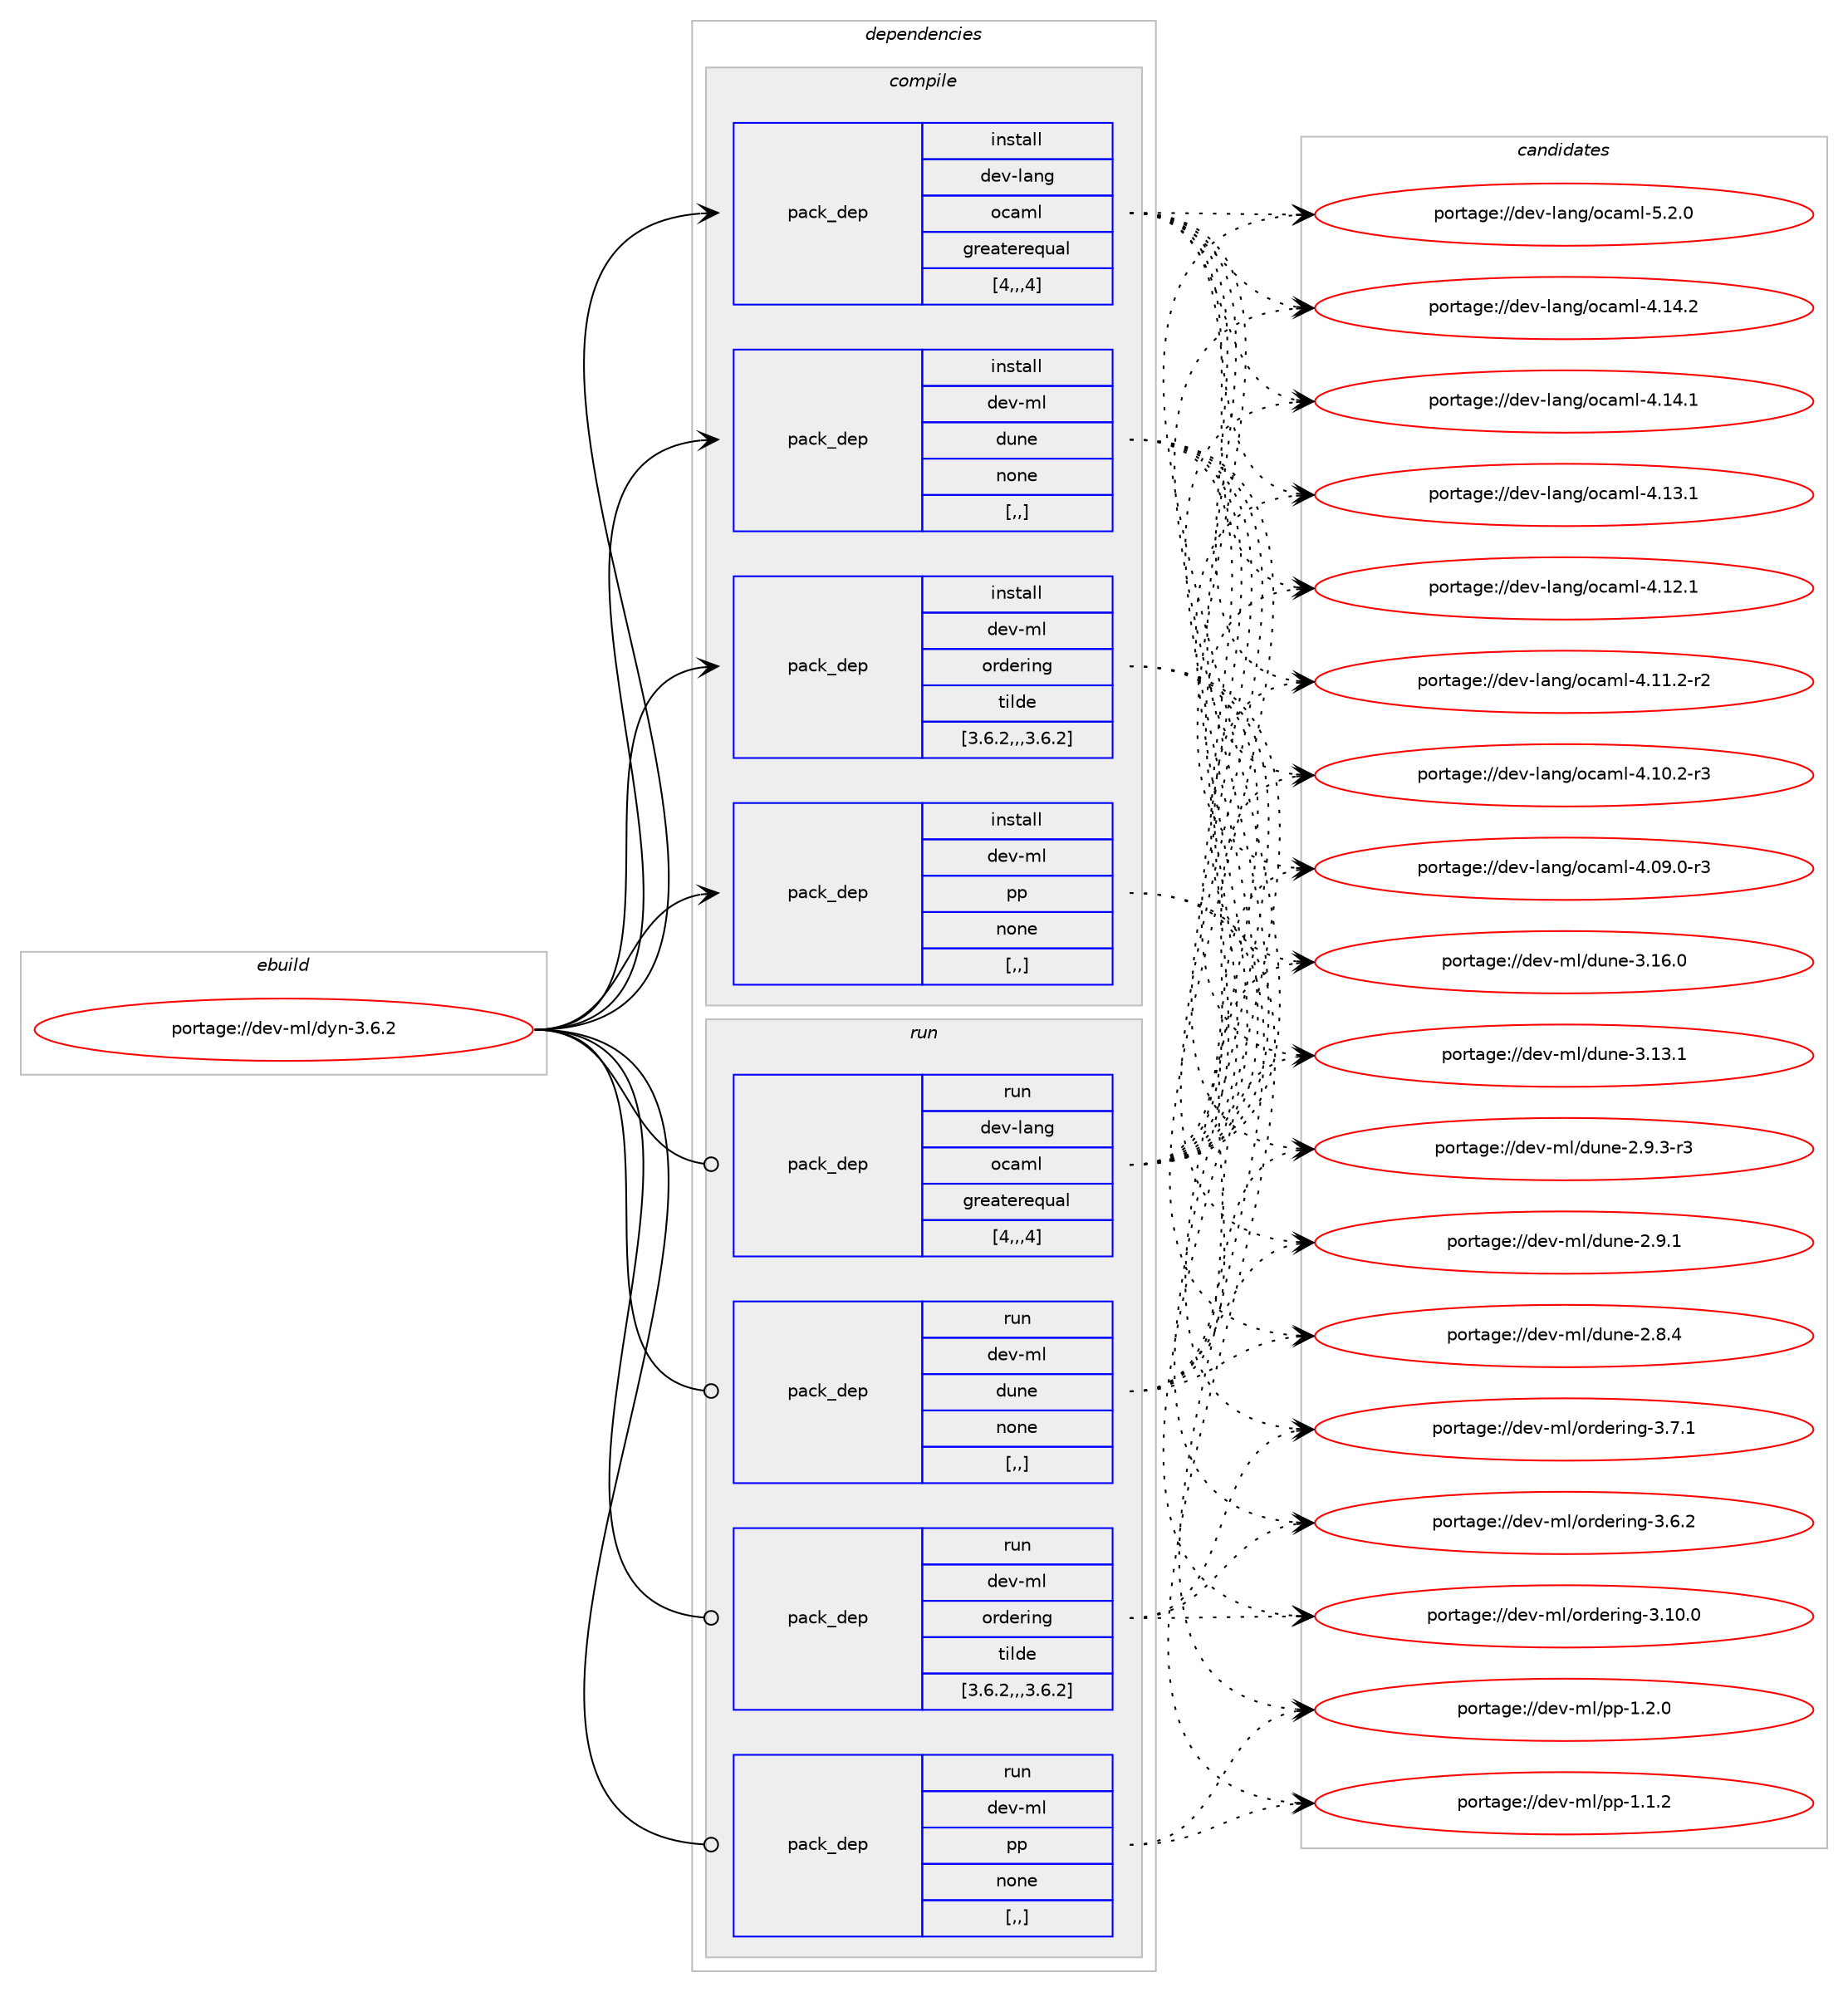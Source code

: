 digraph prolog {

# *************
# Graph options
# *************

newrank=true;
concentrate=true;
compound=true;
graph [rankdir=LR,fontname=Helvetica,fontsize=10,ranksep=1.5];#, ranksep=2.5, nodesep=0.2];
edge  [arrowhead=vee];
node  [fontname=Helvetica,fontsize=10];

# **********
# The ebuild
# **********

subgraph cluster_leftcol {
color=gray;
label=<<i>ebuild</i>>;
id [label="portage://dev-ml/dyn-3.6.2", color=red, width=4, href="../dev-ml/dyn-3.6.2.svg"];
}

# ****************
# The dependencies
# ****************

subgraph cluster_midcol {
color=gray;
label=<<i>dependencies</i>>;
subgraph cluster_compile {
fillcolor="#eeeeee";
style=filled;
label=<<i>compile</i>>;
subgraph pack449021 {
dependency613295 [label=<<TABLE BORDER="0" CELLBORDER="1" CELLSPACING="0" CELLPADDING="4" WIDTH="220"><TR><TD ROWSPAN="6" CELLPADDING="30">pack_dep</TD></TR><TR><TD WIDTH="110">install</TD></TR><TR><TD>dev-lang</TD></TR><TR><TD>ocaml</TD></TR><TR><TD>greaterequal</TD></TR><TR><TD>[4,,,4]</TD></TR></TABLE>>, shape=none, color=blue];
}
id:e -> dependency613295:w [weight=20,style="solid",arrowhead="vee"];
subgraph pack449022 {
dependency613296 [label=<<TABLE BORDER="0" CELLBORDER="1" CELLSPACING="0" CELLPADDING="4" WIDTH="220"><TR><TD ROWSPAN="6" CELLPADDING="30">pack_dep</TD></TR><TR><TD WIDTH="110">install</TD></TR><TR><TD>dev-ml</TD></TR><TR><TD>dune</TD></TR><TR><TD>none</TD></TR><TR><TD>[,,]</TD></TR></TABLE>>, shape=none, color=blue];
}
id:e -> dependency613296:w [weight=20,style="solid",arrowhead="vee"];
subgraph pack449023 {
dependency613297 [label=<<TABLE BORDER="0" CELLBORDER="1" CELLSPACING="0" CELLPADDING="4" WIDTH="220"><TR><TD ROWSPAN="6" CELLPADDING="30">pack_dep</TD></TR><TR><TD WIDTH="110">install</TD></TR><TR><TD>dev-ml</TD></TR><TR><TD>ordering</TD></TR><TR><TD>tilde</TD></TR><TR><TD>[3.6.2,,,3.6.2]</TD></TR></TABLE>>, shape=none, color=blue];
}
id:e -> dependency613297:w [weight=20,style="solid",arrowhead="vee"];
subgraph pack449024 {
dependency613298 [label=<<TABLE BORDER="0" CELLBORDER="1" CELLSPACING="0" CELLPADDING="4" WIDTH="220"><TR><TD ROWSPAN="6" CELLPADDING="30">pack_dep</TD></TR><TR><TD WIDTH="110">install</TD></TR><TR><TD>dev-ml</TD></TR><TR><TD>pp</TD></TR><TR><TD>none</TD></TR><TR><TD>[,,]</TD></TR></TABLE>>, shape=none, color=blue];
}
id:e -> dependency613298:w [weight=20,style="solid",arrowhead="vee"];
}
subgraph cluster_compileandrun {
fillcolor="#eeeeee";
style=filled;
label=<<i>compile and run</i>>;
}
subgraph cluster_run {
fillcolor="#eeeeee";
style=filled;
label=<<i>run</i>>;
subgraph pack449025 {
dependency613299 [label=<<TABLE BORDER="0" CELLBORDER="1" CELLSPACING="0" CELLPADDING="4" WIDTH="220"><TR><TD ROWSPAN="6" CELLPADDING="30">pack_dep</TD></TR><TR><TD WIDTH="110">run</TD></TR><TR><TD>dev-lang</TD></TR><TR><TD>ocaml</TD></TR><TR><TD>greaterequal</TD></TR><TR><TD>[4,,,4]</TD></TR></TABLE>>, shape=none, color=blue];
}
id:e -> dependency613299:w [weight=20,style="solid",arrowhead="odot"];
subgraph pack449026 {
dependency613300 [label=<<TABLE BORDER="0" CELLBORDER="1" CELLSPACING="0" CELLPADDING="4" WIDTH="220"><TR><TD ROWSPAN="6" CELLPADDING="30">pack_dep</TD></TR><TR><TD WIDTH="110">run</TD></TR><TR><TD>dev-ml</TD></TR><TR><TD>dune</TD></TR><TR><TD>none</TD></TR><TR><TD>[,,]</TD></TR></TABLE>>, shape=none, color=blue];
}
id:e -> dependency613300:w [weight=20,style="solid",arrowhead="odot"];
subgraph pack449027 {
dependency613301 [label=<<TABLE BORDER="0" CELLBORDER="1" CELLSPACING="0" CELLPADDING="4" WIDTH="220"><TR><TD ROWSPAN="6" CELLPADDING="30">pack_dep</TD></TR><TR><TD WIDTH="110">run</TD></TR><TR><TD>dev-ml</TD></TR><TR><TD>ordering</TD></TR><TR><TD>tilde</TD></TR><TR><TD>[3.6.2,,,3.6.2]</TD></TR></TABLE>>, shape=none, color=blue];
}
id:e -> dependency613301:w [weight=20,style="solid",arrowhead="odot"];
subgraph pack449028 {
dependency613302 [label=<<TABLE BORDER="0" CELLBORDER="1" CELLSPACING="0" CELLPADDING="4" WIDTH="220"><TR><TD ROWSPAN="6" CELLPADDING="30">pack_dep</TD></TR><TR><TD WIDTH="110">run</TD></TR><TR><TD>dev-ml</TD></TR><TR><TD>pp</TD></TR><TR><TD>none</TD></TR><TR><TD>[,,]</TD></TR></TABLE>>, shape=none, color=blue];
}
id:e -> dependency613302:w [weight=20,style="solid",arrowhead="odot"];
}
}

# **************
# The candidates
# **************

subgraph cluster_choices {
rank=same;
color=gray;
label=<<i>candidates</i>>;

subgraph choice449021 {
color=black;
nodesep=1;
choice1001011184510897110103471119997109108455346504648 [label="portage://dev-lang/ocaml-5.2.0", color=red, width=4,href="../dev-lang/ocaml-5.2.0.svg"];
choice100101118451089711010347111999710910845524649524650 [label="portage://dev-lang/ocaml-4.14.2", color=red, width=4,href="../dev-lang/ocaml-4.14.2.svg"];
choice100101118451089711010347111999710910845524649524649 [label="portage://dev-lang/ocaml-4.14.1", color=red, width=4,href="../dev-lang/ocaml-4.14.1.svg"];
choice100101118451089711010347111999710910845524649514649 [label="portage://dev-lang/ocaml-4.13.1", color=red, width=4,href="../dev-lang/ocaml-4.13.1.svg"];
choice100101118451089711010347111999710910845524649504649 [label="portage://dev-lang/ocaml-4.12.1", color=red, width=4,href="../dev-lang/ocaml-4.12.1.svg"];
choice1001011184510897110103471119997109108455246494946504511450 [label="portage://dev-lang/ocaml-4.11.2-r2", color=red, width=4,href="../dev-lang/ocaml-4.11.2-r2.svg"];
choice1001011184510897110103471119997109108455246494846504511451 [label="portage://dev-lang/ocaml-4.10.2-r3", color=red, width=4,href="../dev-lang/ocaml-4.10.2-r3.svg"];
choice1001011184510897110103471119997109108455246485746484511451 [label="portage://dev-lang/ocaml-4.09.0-r3", color=red, width=4,href="../dev-lang/ocaml-4.09.0-r3.svg"];
dependency613295:e -> choice1001011184510897110103471119997109108455346504648:w [style=dotted,weight="100"];
dependency613295:e -> choice100101118451089711010347111999710910845524649524650:w [style=dotted,weight="100"];
dependency613295:e -> choice100101118451089711010347111999710910845524649524649:w [style=dotted,weight="100"];
dependency613295:e -> choice100101118451089711010347111999710910845524649514649:w [style=dotted,weight="100"];
dependency613295:e -> choice100101118451089711010347111999710910845524649504649:w [style=dotted,weight="100"];
dependency613295:e -> choice1001011184510897110103471119997109108455246494946504511450:w [style=dotted,weight="100"];
dependency613295:e -> choice1001011184510897110103471119997109108455246494846504511451:w [style=dotted,weight="100"];
dependency613295:e -> choice1001011184510897110103471119997109108455246485746484511451:w [style=dotted,weight="100"];
}
subgraph choice449022 {
color=black;
nodesep=1;
choice100101118451091084710011711010145514649544648 [label="portage://dev-ml/dune-3.16.0", color=red, width=4,href="../dev-ml/dune-3.16.0.svg"];
choice100101118451091084710011711010145514649514649 [label="portage://dev-ml/dune-3.13.1", color=red, width=4,href="../dev-ml/dune-3.13.1.svg"];
choice10010111845109108471001171101014550465746514511451 [label="portage://dev-ml/dune-2.9.3-r3", color=red, width=4,href="../dev-ml/dune-2.9.3-r3.svg"];
choice1001011184510910847100117110101455046574649 [label="portage://dev-ml/dune-2.9.1", color=red, width=4,href="../dev-ml/dune-2.9.1.svg"];
choice1001011184510910847100117110101455046564652 [label="portage://dev-ml/dune-2.8.4", color=red, width=4,href="../dev-ml/dune-2.8.4.svg"];
dependency613296:e -> choice100101118451091084710011711010145514649544648:w [style=dotted,weight="100"];
dependency613296:e -> choice100101118451091084710011711010145514649514649:w [style=dotted,weight="100"];
dependency613296:e -> choice10010111845109108471001171101014550465746514511451:w [style=dotted,weight="100"];
dependency613296:e -> choice1001011184510910847100117110101455046574649:w [style=dotted,weight="100"];
dependency613296:e -> choice1001011184510910847100117110101455046564652:w [style=dotted,weight="100"];
}
subgraph choice449023 {
color=black;
nodesep=1;
choice100101118451091084711111410010111410511010345514649484648 [label="portage://dev-ml/ordering-3.10.0", color=red, width=4,href="../dev-ml/ordering-3.10.0.svg"];
choice1001011184510910847111114100101114105110103455146554649 [label="portage://dev-ml/ordering-3.7.1", color=red, width=4,href="../dev-ml/ordering-3.7.1.svg"];
choice1001011184510910847111114100101114105110103455146544650 [label="portage://dev-ml/ordering-3.6.2", color=red, width=4,href="../dev-ml/ordering-3.6.2.svg"];
dependency613297:e -> choice100101118451091084711111410010111410511010345514649484648:w [style=dotted,weight="100"];
dependency613297:e -> choice1001011184510910847111114100101114105110103455146554649:w [style=dotted,weight="100"];
dependency613297:e -> choice1001011184510910847111114100101114105110103455146544650:w [style=dotted,weight="100"];
}
subgraph choice449024 {
color=black;
nodesep=1;
choice1001011184510910847112112454946504648 [label="portage://dev-ml/pp-1.2.0", color=red, width=4,href="../dev-ml/pp-1.2.0.svg"];
choice1001011184510910847112112454946494650 [label="portage://dev-ml/pp-1.1.2", color=red, width=4,href="../dev-ml/pp-1.1.2.svg"];
dependency613298:e -> choice1001011184510910847112112454946504648:w [style=dotted,weight="100"];
dependency613298:e -> choice1001011184510910847112112454946494650:w [style=dotted,weight="100"];
}
subgraph choice449025 {
color=black;
nodesep=1;
choice1001011184510897110103471119997109108455346504648 [label="portage://dev-lang/ocaml-5.2.0", color=red, width=4,href="../dev-lang/ocaml-5.2.0.svg"];
choice100101118451089711010347111999710910845524649524650 [label="portage://dev-lang/ocaml-4.14.2", color=red, width=4,href="../dev-lang/ocaml-4.14.2.svg"];
choice100101118451089711010347111999710910845524649524649 [label="portage://dev-lang/ocaml-4.14.1", color=red, width=4,href="../dev-lang/ocaml-4.14.1.svg"];
choice100101118451089711010347111999710910845524649514649 [label="portage://dev-lang/ocaml-4.13.1", color=red, width=4,href="../dev-lang/ocaml-4.13.1.svg"];
choice100101118451089711010347111999710910845524649504649 [label="portage://dev-lang/ocaml-4.12.1", color=red, width=4,href="../dev-lang/ocaml-4.12.1.svg"];
choice1001011184510897110103471119997109108455246494946504511450 [label="portage://dev-lang/ocaml-4.11.2-r2", color=red, width=4,href="../dev-lang/ocaml-4.11.2-r2.svg"];
choice1001011184510897110103471119997109108455246494846504511451 [label="portage://dev-lang/ocaml-4.10.2-r3", color=red, width=4,href="../dev-lang/ocaml-4.10.2-r3.svg"];
choice1001011184510897110103471119997109108455246485746484511451 [label="portage://dev-lang/ocaml-4.09.0-r3", color=red, width=4,href="../dev-lang/ocaml-4.09.0-r3.svg"];
dependency613299:e -> choice1001011184510897110103471119997109108455346504648:w [style=dotted,weight="100"];
dependency613299:e -> choice100101118451089711010347111999710910845524649524650:w [style=dotted,weight="100"];
dependency613299:e -> choice100101118451089711010347111999710910845524649524649:w [style=dotted,weight="100"];
dependency613299:e -> choice100101118451089711010347111999710910845524649514649:w [style=dotted,weight="100"];
dependency613299:e -> choice100101118451089711010347111999710910845524649504649:w [style=dotted,weight="100"];
dependency613299:e -> choice1001011184510897110103471119997109108455246494946504511450:w [style=dotted,weight="100"];
dependency613299:e -> choice1001011184510897110103471119997109108455246494846504511451:w [style=dotted,weight="100"];
dependency613299:e -> choice1001011184510897110103471119997109108455246485746484511451:w [style=dotted,weight="100"];
}
subgraph choice449026 {
color=black;
nodesep=1;
choice100101118451091084710011711010145514649544648 [label="portage://dev-ml/dune-3.16.0", color=red, width=4,href="../dev-ml/dune-3.16.0.svg"];
choice100101118451091084710011711010145514649514649 [label="portage://dev-ml/dune-3.13.1", color=red, width=4,href="../dev-ml/dune-3.13.1.svg"];
choice10010111845109108471001171101014550465746514511451 [label="portage://dev-ml/dune-2.9.3-r3", color=red, width=4,href="../dev-ml/dune-2.9.3-r3.svg"];
choice1001011184510910847100117110101455046574649 [label="portage://dev-ml/dune-2.9.1", color=red, width=4,href="../dev-ml/dune-2.9.1.svg"];
choice1001011184510910847100117110101455046564652 [label="portage://dev-ml/dune-2.8.4", color=red, width=4,href="../dev-ml/dune-2.8.4.svg"];
dependency613300:e -> choice100101118451091084710011711010145514649544648:w [style=dotted,weight="100"];
dependency613300:e -> choice100101118451091084710011711010145514649514649:w [style=dotted,weight="100"];
dependency613300:e -> choice10010111845109108471001171101014550465746514511451:w [style=dotted,weight="100"];
dependency613300:e -> choice1001011184510910847100117110101455046574649:w [style=dotted,weight="100"];
dependency613300:e -> choice1001011184510910847100117110101455046564652:w [style=dotted,weight="100"];
}
subgraph choice449027 {
color=black;
nodesep=1;
choice100101118451091084711111410010111410511010345514649484648 [label="portage://dev-ml/ordering-3.10.0", color=red, width=4,href="../dev-ml/ordering-3.10.0.svg"];
choice1001011184510910847111114100101114105110103455146554649 [label="portage://dev-ml/ordering-3.7.1", color=red, width=4,href="../dev-ml/ordering-3.7.1.svg"];
choice1001011184510910847111114100101114105110103455146544650 [label="portage://dev-ml/ordering-3.6.2", color=red, width=4,href="../dev-ml/ordering-3.6.2.svg"];
dependency613301:e -> choice100101118451091084711111410010111410511010345514649484648:w [style=dotted,weight="100"];
dependency613301:e -> choice1001011184510910847111114100101114105110103455146554649:w [style=dotted,weight="100"];
dependency613301:e -> choice1001011184510910847111114100101114105110103455146544650:w [style=dotted,weight="100"];
}
subgraph choice449028 {
color=black;
nodesep=1;
choice1001011184510910847112112454946504648 [label="portage://dev-ml/pp-1.2.0", color=red, width=4,href="../dev-ml/pp-1.2.0.svg"];
choice1001011184510910847112112454946494650 [label="portage://dev-ml/pp-1.1.2", color=red, width=4,href="../dev-ml/pp-1.1.2.svg"];
dependency613302:e -> choice1001011184510910847112112454946504648:w [style=dotted,weight="100"];
dependency613302:e -> choice1001011184510910847112112454946494650:w [style=dotted,weight="100"];
}
}

}
